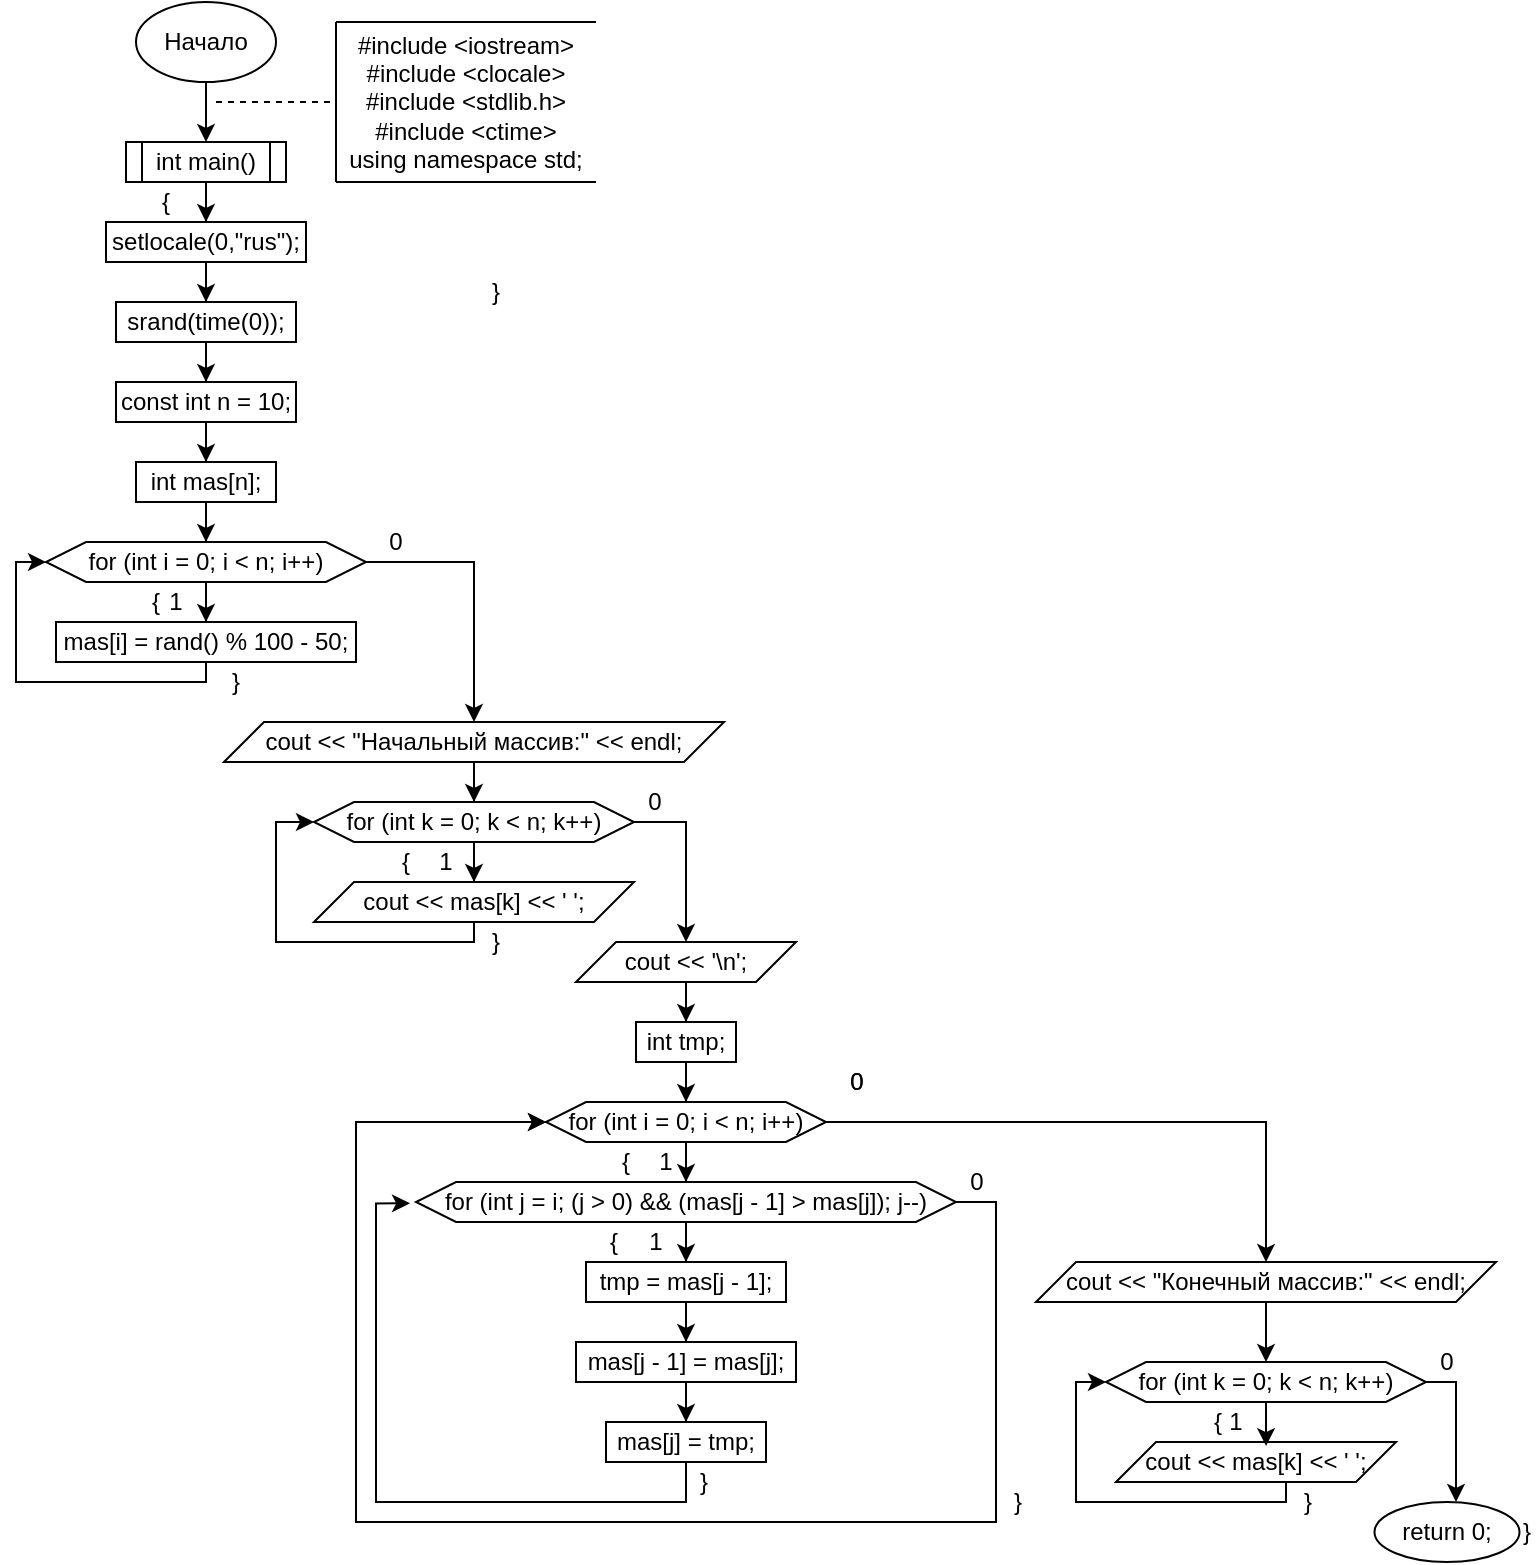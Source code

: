 <mxfile version="26.0.4">
  <diagram name="Страница — 1" id="wkYpkbcx60pAuh-b2wdD">
    <mxGraphModel dx="1050" dy="717" grid="1" gridSize="10" guides="1" tooltips="1" connect="1" arrows="1" fold="1" page="1" pageScale="1" pageWidth="827" pageHeight="1169" math="0" shadow="0">
      <root>
        <mxCell id="0" />
        <mxCell id="1" parent="0" />
        <mxCell id="b7Scjd0Z2R3FFszMgdHQ-4" style="edgeStyle=orthogonalEdgeStyle;rounded=0;orthogonalLoop=1;jettySize=auto;html=1;entryX=0.5;entryY=0;entryDx=0;entryDy=0;" parent="1" source="b7Scjd0Z2R3FFszMgdHQ-1" target="b7Scjd0Z2R3FFszMgdHQ-3" edge="1">
          <mxGeometry relative="1" as="geometry" />
        </mxCell>
        <mxCell id="b7Scjd0Z2R3FFszMgdHQ-1" value="Начало" style="ellipse;whiteSpace=wrap;html=1;" parent="1" vertex="1">
          <mxGeometry x="120" y="10" width="70" height="40" as="geometry" />
        </mxCell>
        <mxCell id="b7Scjd0Z2R3FFszMgdHQ-2" value="&lt;div&gt;#include &amp;lt;iostream&amp;gt;&lt;/div&gt;&lt;div&gt;#include &amp;lt;clocale&amp;gt;&lt;/div&gt;&lt;div&gt;#include &amp;lt;stdlib.h&amp;gt;&lt;/div&gt;&lt;div&gt;#include &amp;lt;ctime&amp;gt;&lt;/div&gt;&lt;div&gt;using namespace std;&lt;/div&gt;" style="text;html=1;align=center;verticalAlign=middle;whiteSpace=wrap;rounded=0;" parent="1" vertex="1">
          <mxGeometry x="220" y="20" width="130" height="80" as="geometry" />
        </mxCell>
        <mxCell id="b7Scjd0Z2R3FFszMgdHQ-13" style="edgeStyle=orthogonalEdgeStyle;rounded=0;orthogonalLoop=1;jettySize=auto;html=1;" parent="1" source="b7Scjd0Z2R3FFszMgdHQ-3" target="b7Scjd0Z2R3FFszMgdHQ-12" edge="1">
          <mxGeometry relative="1" as="geometry" />
        </mxCell>
        <mxCell id="b7Scjd0Z2R3FFszMgdHQ-3" value="int main()" style="shape=process;whiteSpace=wrap;html=1;backgroundOutline=1;" parent="1" vertex="1">
          <mxGeometry x="115" y="80" width="80" height="20" as="geometry" />
        </mxCell>
        <mxCell id="b7Scjd0Z2R3FFszMgdHQ-5" value="" style="endArrow=none;dashed=1;html=1;rounded=0;entryX=0;entryY=0.5;entryDx=0;entryDy=0;" parent="1" target="b7Scjd0Z2R3FFszMgdHQ-2" edge="1">
          <mxGeometry width="50" height="50" relative="1" as="geometry">
            <mxPoint x="160" y="60" as="sourcePoint" />
            <mxPoint x="290" y="140" as="targetPoint" />
          </mxGeometry>
        </mxCell>
        <mxCell id="b7Scjd0Z2R3FFszMgdHQ-6" value="" style="endArrow=none;html=1;rounded=0;entryX=0;entryY=0;entryDx=0;entryDy=0;exitX=0;exitY=1;exitDx=0;exitDy=0;" parent="1" source="b7Scjd0Z2R3FFszMgdHQ-2" target="b7Scjd0Z2R3FFszMgdHQ-2" edge="1">
          <mxGeometry width="50" height="50" relative="1" as="geometry">
            <mxPoint x="260" y="190" as="sourcePoint" />
            <mxPoint x="310" y="140" as="targetPoint" />
          </mxGeometry>
        </mxCell>
        <mxCell id="b7Scjd0Z2R3FFszMgdHQ-7" value="" style="endArrow=none;html=1;rounded=0;exitX=0;exitY=0;exitDx=0;exitDy=0;entryX=1;entryY=0;entryDx=0;entryDy=0;" parent="1" source="b7Scjd0Z2R3FFszMgdHQ-2" target="b7Scjd0Z2R3FFszMgdHQ-2" edge="1">
          <mxGeometry width="50" height="50" relative="1" as="geometry">
            <mxPoint x="250" y="200" as="sourcePoint" />
            <mxPoint x="300" y="150" as="targetPoint" />
          </mxGeometry>
        </mxCell>
        <mxCell id="b7Scjd0Z2R3FFszMgdHQ-8" value="" style="endArrow=none;html=1;rounded=0;exitX=0;exitY=1;exitDx=0;exitDy=0;entryX=1;entryY=1;entryDx=0;entryDy=0;" parent="1" source="b7Scjd0Z2R3FFszMgdHQ-2" target="b7Scjd0Z2R3FFszMgdHQ-2" edge="1">
          <mxGeometry width="50" height="50" relative="1" as="geometry">
            <mxPoint x="220" y="180" as="sourcePoint" />
            <mxPoint x="270" y="130" as="targetPoint" />
          </mxGeometry>
        </mxCell>
        <mxCell id="b7Scjd0Z2R3FFszMgdHQ-25" style="edgeStyle=orthogonalEdgeStyle;rounded=0;orthogonalLoop=1;jettySize=auto;html=1;entryX=0.5;entryY=0;entryDx=0;entryDy=0;" parent="1" source="b7Scjd0Z2R3FFszMgdHQ-9" target="b7Scjd0Z2R3FFszMgdHQ-19" edge="1">
          <mxGeometry relative="1" as="geometry" />
        </mxCell>
        <mxCell id="b7Scjd0Z2R3FFszMgdHQ-9" value="int mas[n];" style="rounded=0;whiteSpace=wrap;html=1;" parent="1" vertex="1">
          <mxGeometry x="120" y="240" width="70" height="20" as="geometry" />
        </mxCell>
        <mxCell id="b7Scjd0Z2R3FFszMgdHQ-16" style="edgeStyle=orthogonalEdgeStyle;rounded=0;orthogonalLoop=1;jettySize=auto;html=1;entryX=0.5;entryY=0;entryDx=0;entryDy=0;" parent="1" source="b7Scjd0Z2R3FFszMgdHQ-10" target="b7Scjd0Z2R3FFszMgdHQ-9" edge="1">
          <mxGeometry relative="1" as="geometry" />
        </mxCell>
        <mxCell id="b7Scjd0Z2R3FFszMgdHQ-10" value="const int n = 10;" style="rounded=0;whiteSpace=wrap;html=1;" parent="1" vertex="1">
          <mxGeometry x="110" y="200" width="90" height="20" as="geometry" />
        </mxCell>
        <mxCell id="b7Scjd0Z2R3FFszMgdHQ-15" style="edgeStyle=orthogonalEdgeStyle;rounded=0;orthogonalLoop=1;jettySize=auto;html=1;" parent="1" source="b7Scjd0Z2R3FFszMgdHQ-11" target="b7Scjd0Z2R3FFszMgdHQ-10" edge="1">
          <mxGeometry relative="1" as="geometry" />
        </mxCell>
        <mxCell id="b7Scjd0Z2R3FFszMgdHQ-11" value="srand(time(0));" style="rounded=0;whiteSpace=wrap;html=1;" parent="1" vertex="1">
          <mxGeometry x="110" y="160" width="90" height="20" as="geometry" />
        </mxCell>
        <mxCell id="b7Scjd0Z2R3FFszMgdHQ-14" style="edgeStyle=orthogonalEdgeStyle;rounded=0;orthogonalLoop=1;jettySize=auto;html=1;" parent="1" source="b7Scjd0Z2R3FFszMgdHQ-12" target="b7Scjd0Z2R3FFszMgdHQ-11" edge="1">
          <mxGeometry relative="1" as="geometry" />
        </mxCell>
        <mxCell id="b7Scjd0Z2R3FFszMgdHQ-12" value="setlocale(0,&quot;rus&quot;);" style="rounded=0;whiteSpace=wrap;html=1;" parent="1" vertex="1">
          <mxGeometry x="105" y="120" width="100" height="20" as="geometry" />
        </mxCell>
        <mxCell id="b7Scjd0Z2R3FFszMgdHQ-17" value="{" style="text;html=1;align=center;verticalAlign=middle;whiteSpace=wrap;rounded=0;" parent="1" vertex="1">
          <mxGeometry x="120" y="100" width="30" height="20" as="geometry" />
        </mxCell>
        <mxCell id="b7Scjd0Z2R3FFszMgdHQ-18" value="}" style="text;html=1;align=center;verticalAlign=middle;whiteSpace=wrap;rounded=0;" parent="1" vertex="1">
          <mxGeometry x="290" y="140" width="20" height="30" as="geometry" />
        </mxCell>
        <mxCell id="b7Scjd0Z2R3FFszMgdHQ-26" style="edgeStyle=orthogonalEdgeStyle;rounded=0;orthogonalLoop=1;jettySize=auto;html=1;entryX=0.5;entryY=0;entryDx=0;entryDy=0;" parent="1" source="b7Scjd0Z2R3FFszMgdHQ-19" target="b7Scjd0Z2R3FFszMgdHQ-20" edge="1">
          <mxGeometry relative="1" as="geometry" />
        </mxCell>
        <mxCell id="b7Scjd0Z2R3FFszMgdHQ-37" style="edgeStyle=orthogonalEdgeStyle;rounded=0;orthogonalLoop=1;jettySize=auto;html=1;entryX=0.5;entryY=0;entryDx=0;entryDy=0;" parent="1" source="b7Scjd0Z2R3FFszMgdHQ-19" target="b7Scjd0Z2R3FFszMgdHQ-33" edge="1">
          <mxGeometry relative="1" as="geometry">
            <Array as="points">
              <mxPoint x="289" y="290" />
            </Array>
          </mxGeometry>
        </mxCell>
        <mxCell id="b7Scjd0Z2R3FFszMgdHQ-19" value="for (int i = 0; i &amp;lt; n; i++)" style="shape=hexagon;perimeter=hexagonPerimeter2;whiteSpace=wrap;html=1;fixedSize=1;" parent="1" vertex="1">
          <mxGeometry x="75" y="280" width="160" height="20" as="geometry" />
        </mxCell>
        <mxCell id="b7Scjd0Z2R3FFszMgdHQ-27" style="edgeStyle=orthogonalEdgeStyle;rounded=0;orthogonalLoop=1;jettySize=auto;html=1;entryX=0;entryY=0.5;entryDx=0;entryDy=0;" parent="1" source="b7Scjd0Z2R3FFszMgdHQ-20" target="b7Scjd0Z2R3FFszMgdHQ-19" edge="1">
          <mxGeometry relative="1" as="geometry">
            <mxPoint x="60" y="290" as="targetPoint" />
            <Array as="points">
              <mxPoint x="155" y="350" />
              <mxPoint x="60" y="350" />
              <mxPoint x="60" y="290" />
            </Array>
          </mxGeometry>
        </mxCell>
        <mxCell id="b7Scjd0Z2R3FFszMgdHQ-20" value="mas[i] = rand() % 100 - 50;" style="rounded=0;whiteSpace=wrap;html=1;" parent="1" vertex="1">
          <mxGeometry x="80" y="320" width="150" height="20" as="geometry" />
        </mxCell>
        <mxCell id="b7Scjd0Z2R3FFszMgdHQ-28" value="1" style="text;html=1;align=center;verticalAlign=middle;whiteSpace=wrap;rounded=0;" parent="1" vertex="1">
          <mxGeometry x="130" y="300" width="20" height="20" as="geometry" />
        </mxCell>
        <mxCell id="b7Scjd0Z2R3FFszMgdHQ-29" value="{" style="text;html=1;align=center;verticalAlign=middle;whiteSpace=wrap;rounded=0;" parent="1" vertex="1">
          <mxGeometry x="120" y="300" width="20" height="20" as="geometry" />
        </mxCell>
        <mxCell id="b7Scjd0Z2R3FFszMgdHQ-43" style="edgeStyle=orthogonalEdgeStyle;rounded=0;orthogonalLoop=1;jettySize=auto;html=1;entryX=0.5;entryY=0;entryDx=0;entryDy=0;" parent="1" source="b7Scjd0Z2R3FFszMgdHQ-33" target="b7Scjd0Z2R3FFszMgdHQ-39" edge="1">
          <mxGeometry relative="1" as="geometry" />
        </mxCell>
        <mxCell id="b7Scjd0Z2R3FFszMgdHQ-33" value="cout &amp;lt;&amp;lt; &quot;Начальный массив:&quot; &amp;lt;&amp;lt; endl;" style="shape=parallelogram;perimeter=parallelogramPerimeter;whiteSpace=wrap;html=1;fixedSize=1;" parent="1" vertex="1">
          <mxGeometry x="164" y="370" width="250" height="20" as="geometry" />
        </mxCell>
        <mxCell id="b7Scjd0Z2R3FFszMgdHQ-34" value="}" style="text;html=1;align=center;verticalAlign=middle;whiteSpace=wrap;rounded=0;" parent="1" vertex="1">
          <mxGeometry x="160" y="340" width="20" height="20" as="geometry" />
        </mxCell>
        <mxCell id="b7Scjd0Z2R3FFszMgdHQ-36" value="0" style="text;html=1;align=center;verticalAlign=middle;whiteSpace=wrap;rounded=0;" parent="1" vertex="1">
          <mxGeometry x="235" y="270" width="30" height="20" as="geometry" />
        </mxCell>
        <mxCell id="b7Scjd0Z2R3FFszMgdHQ-44" style="edgeStyle=orthogonalEdgeStyle;rounded=0;orthogonalLoop=1;jettySize=auto;html=1;" parent="1" source="b7Scjd0Z2R3FFszMgdHQ-39" target="b7Scjd0Z2R3FFszMgdHQ-41" edge="1">
          <mxGeometry relative="1" as="geometry" />
        </mxCell>
        <mxCell id="b7Scjd0Z2R3FFszMgdHQ-50" style="edgeStyle=orthogonalEdgeStyle;rounded=0;orthogonalLoop=1;jettySize=auto;html=1;entryX=0.5;entryY=0;entryDx=0;entryDy=0;" parent="1" source="b7Scjd0Z2R3FFszMgdHQ-39" target="b7Scjd0Z2R3FFszMgdHQ-42" edge="1">
          <mxGeometry relative="1" as="geometry">
            <Array as="points">
              <mxPoint x="395" y="420" />
            </Array>
          </mxGeometry>
        </mxCell>
        <mxCell id="b7Scjd0Z2R3FFszMgdHQ-39" value="for (int k = 0; k &amp;lt; n; k++)" style="shape=hexagon;perimeter=hexagonPerimeter2;whiteSpace=wrap;html=1;fixedSize=1;" parent="1" vertex="1">
          <mxGeometry x="209" y="410" width="160" height="20" as="geometry" />
        </mxCell>
        <mxCell id="b7Scjd0Z2R3FFszMgdHQ-45" style="edgeStyle=orthogonalEdgeStyle;rounded=0;orthogonalLoop=1;jettySize=auto;html=1;entryX=0;entryY=0.5;entryDx=0;entryDy=0;" parent="1" source="b7Scjd0Z2R3FFszMgdHQ-41" target="b7Scjd0Z2R3FFszMgdHQ-39" edge="1">
          <mxGeometry relative="1" as="geometry">
            <mxPoint x="180" y="420" as="targetPoint" />
            <Array as="points">
              <mxPoint x="289" y="480" />
              <mxPoint x="190" y="480" />
              <mxPoint x="190" y="420" />
            </Array>
          </mxGeometry>
        </mxCell>
        <mxCell id="b7Scjd0Z2R3FFszMgdHQ-41" value="cout &amp;lt;&amp;lt; mas[k] &amp;lt;&amp;lt; &#39; &#39;;" style="shape=parallelogram;perimeter=parallelogramPerimeter;whiteSpace=wrap;html=1;fixedSize=1;" parent="1" vertex="1">
          <mxGeometry x="209" y="450" width="160" height="20" as="geometry" />
        </mxCell>
        <mxCell id="b7Scjd0Z2R3FFszMgdHQ-52" style="edgeStyle=orthogonalEdgeStyle;rounded=0;orthogonalLoop=1;jettySize=auto;html=1;" parent="1" source="b7Scjd0Z2R3FFszMgdHQ-42" target="b7Scjd0Z2R3FFszMgdHQ-51" edge="1">
          <mxGeometry relative="1" as="geometry" />
        </mxCell>
        <mxCell id="b7Scjd0Z2R3FFszMgdHQ-42" value="cout &amp;lt;&amp;lt; &#39;\n&#39;;" style="shape=parallelogram;perimeter=parallelogramPerimeter;whiteSpace=wrap;html=1;fixedSize=1;" parent="1" vertex="1">
          <mxGeometry x="340" y="480" width="110" height="20" as="geometry" />
        </mxCell>
        <mxCell id="b7Scjd0Z2R3FFszMgdHQ-46" value="{" style="text;html=1;align=center;verticalAlign=middle;whiteSpace=wrap;rounded=0;" parent="1" vertex="1">
          <mxGeometry x="245" y="430" width="20" height="20" as="geometry" />
        </mxCell>
        <mxCell id="b7Scjd0Z2R3FFszMgdHQ-47" value="1" style="text;html=1;align=center;verticalAlign=middle;whiteSpace=wrap;rounded=0;" parent="1" vertex="1">
          <mxGeometry x="265" y="430" width="20" height="20" as="geometry" />
        </mxCell>
        <mxCell id="b7Scjd0Z2R3FFszMgdHQ-48" value="0" style="text;html=1;align=center;verticalAlign=middle;whiteSpace=wrap;rounded=0;" parent="1" vertex="1">
          <mxGeometry x="369" y="400" width="21" height="20" as="geometry" />
        </mxCell>
        <mxCell id="b7Scjd0Z2R3FFszMgdHQ-49" value="}" style="text;html=1;align=center;verticalAlign=middle;whiteSpace=wrap;rounded=0;" parent="1" vertex="1">
          <mxGeometry x="290" y="470" width="20" height="20" as="geometry" />
        </mxCell>
        <mxCell id="wiZaFX8G--EhWy8yWrvN-3" style="edgeStyle=orthogonalEdgeStyle;rounded=0;orthogonalLoop=1;jettySize=auto;html=1;entryX=0.5;entryY=0;entryDx=0;entryDy=0;" parent="1" source="b7Scjd0Z2R3FFszMgdHQ-51" target="wiZaFX8G--EhWy8yWrvN-1" edge="1">
          <mxGeometry relative="1" as="geometry" />
        </mxCell>
        <mxCell id="b7Scjd0Z2R3FFszMgdHQ-51" value="int tmp;" style="rounded=0;whiteSpace=wrap;html=1;" parent="1" vertex="1">
          <mxGeometry x="370" y="520" width="50" height="20" as="geometry" />
        </mxCell>
        <mxCell id="b7Scjd0Z2R3FFszMgdHQ-89" style="edgeStyle=orthogonalEdgeStyle;rounded=0;orthogonalLoop=1;jettySize=auto;html=1;entryX=0.5;entryY=0;entryDx=0;entryDy=0;" parent="1" source="b7Scjd0Z2R3FFszMgdHQ-77" target="b7Scjd0Z2R3FFszMgdHQ-81" edge="1">
          <mxGeometry relative="1" as="geometry" />
        </mxCell>
        <mxCell id="b7Scjd0Z2R3FFszMgdHQ-77" value="cout &amp;lt;&amp;lt; &quot;Конечный массив:&quot; &amp;lt;&amp;lt; endl;" style="shape=parallelogram;perimeter=parallelogramPerimeter;whiteSpace=wrap;html=1;fixedSize=1;" parent="1" vertex="1">
          <mxGeometry x="570" y="640" width="230" height="20" as="geometry" />
        </mxCell>
        <mxCell id="b7Scjd0Z2R3FFszMgdHQ-80" style="edgeStyle=orthogonalEdgeStyle;rounded=0;orthogonalLoop=1;jettySize=auto;html=1;" parent="1" source="b7Scjd0Z2R3FFszMgdHQ-81" edge="1">
          <mxGeometry relative="1" as="geometry">
            <mxPoint x="780" y="760" as="targetPoint" />
            <Array as="points">
              <mxPoint x="780" y="700" />
            </Array>
          </mxGeometry>
        </mxCell>
        <mxCell id="b7Scjd0Z2R3FFszMgdHQ-81" value="for (int k = 0; k &amp;lt; n; k++)" style="shape=hexagon;perimeter=hexagonPerimeter2;whiteSpace=wrap;html=1;fixedSize=1;" parent="1" vertex="1">
          <mxGeometry x="605" y="690" width="160" height="20" as="geometry" />
        </mxCell>
        <mxCell id="b7Scjd0Z2R3FFszMgdHQ-82" style="edgeStyle=orthogonalEdgeStyle;rounded=0;orthogonalLoop=1;jettySize=auto;html=1;entryX=0;entryY=0.5;entryDx=0;entryDy=0;" parent="1" source="b7Scjd0Z2R3FFszMgdHQ-83" target="b7Scjd0Z2R3FFszMgdHQ-81" edge="1">
          <mxGeometry relative="1" as="geometry">
            <mxPoint x="586" y="700" as="targetPoint" />
            <Array as="points">
              <mxPoint x="695" y="760" />
              <mxPoint x="590" y="760" />
              <mxPoint x="590" y="700" />
            </Array>
          </mxGeometry>
        </mxCell>
        <mxCell id="b7Scjd0Z2R3FFszMgdHQ-83" value="cout &amp;lt;&amp;lt; mas[k] &amp;lt;&amp;lt; &#39; &#39;;" style="shape=parallelogram;perimeter=parallelogramPerimeter;whiteSpace=wrap;html=1;fixedSize=1;" parent="1" vertex="1">
          <mxGeometry x="610" y="730" width="140" height="20" as="geometry" />
        </mxCell>
        <mxCell id="b7Scjd0Z2R3FFszMgdHQ-84" value="{" style="text;html=1;align=center;verticalAlign=middle;whiteSpace=wrap;rounded=0;" parent="1" vertex="1">
          <mxGeometry x="651" y="710" width="20" height="20" as="geometry" />
        </mxCell>
        <mxCell id="b7Scjd0Z2R3FFszMgdHQ-85" value="1" style="text;html=1;align=center;verticalAlign=middle;whiteSpace=wrap;rounded=0;" parent="1" vertex="1">
          <mxGeometry x="660" y="710" width="20" height="20" as="geometry" />
        </mxCell>
        <mxCell id="b7Scjd0Z2R3FFszMgdHQ-86" value="0" style="text;html=1;align=center;verticalAlign=middle;whiteSpace=wrap;rounded=0;" parent="1" vertex="1">
          <mxGeometry x="765" y="680" width="21" height="20" as="geometry" />
        </mxCell>
        <mxCell id="b7Scjd0Z2R3FFszMgdHQ-87" value="}" style="text;html=1;align=center;verticalAlign=middle;whiteSpace=wrap;rounded=0;" parent="1" vertex="1">
          <mxGeometry x="696" y="750" width="20" height="20" as="geometry" />
        </mxCell>
        <mxCell id="b7Scjd0Z2R3FFszMgdHQ-90" value="return 0;" style="ellipse;whiteSpace=wrap;html=1;" parent="1" vertex="1">
          <mxGeometry x="739.24" y="760" width="72.52" height="30" as="geometry" />
        </mxCell>
        <mxCell id="b7Scjd0Z2R3FFszMgdHQ-91" value="}" style="text;html=1;align=center;verticalAlign=middle;whiteSpace=wrap;rounded=0;" parent="1" vertex="1">
          <mxGeometry x="811.76" y="765" width="7.48" height="20" as="geometry" />
        </mxCell>
        <mxCell id="wiZaFX8G--EhWy8yWrvN-4" style="edgeStyle=orthogonalEdgeStyle;rounded=0;orthogonalLoop=1;jettySize=auto;html=1;" parent="1" source="wiZaFX8G--EhWy8yWrvN-1" target="wiZaFX8G--EhWy8yWrvN-2" edge="1">
          <mxGeometry relative="1" as="geometry" />
        </mxCell>
        <mxCell id="wiZaFX8G--EhWy8yWrvN-28" style="edgeStyle=orthogonalEdgeStyle;rounded=0;orthogonalLoop=1;jettySize=auto;html=1;entryX=0.5;entryY=0;entryDx=0;entryDy=0;" parent="1" source="wiZaFX8G--EhWy8yWrvN-1" target="b7Scjd0Z2R3FFszMgdHQ-77" edge="1">
          <mxGeometry relative="1" as="geometry" />
        </mxCell>
        <mxCell id="wiZaFX8G--EhWy8yWrvN-1" value="for (int i = 0; i &amp;lt; n; i++)" style="shape=hexagon;perimeter=hexagonPerimeter2;whiteSpace=wrap;html=1;fixedSize=1;" parent="1" vertex="1">
          <mxGeometry x="325" y="560" width="140" height="20" as="geometry" />
        </mxCell>
        <mxCell id="wiZaFX8G--EhWy8yWrvN-8" style="edgeStyle=orthogonalEdgeStyle;rounded=0;orthogonalLoop=1;jettySize=auto;html=1;" parent="1" source="wiZaFX8G--EhWy8yWrvN-2" target="wiZaFX8G--EhWy8yWrvN-7" edge="1">
          <mxGeometry relative="1" as="geometry" />
        </mxCell>
        <mxCell id="wiZaFX8G--EhWy8yWrvN-20" style="edgeStyle=orthogonalEdgeStyle;rounded=0;orthogonalLoop=1;jettySize=auto;html=1;entryX=0;entryY=0.5;entryDx=0;entryDy=0;" parent="1" source="wiZaFX8G--EhWy8yWrvN-2" target="wiZaFX8G--EhWy8yWrvN-1" edge="1">
          <mxGeometry relative="1" as="geometry">
            <mxPoint x="230" y="560" as="targetPoint" />
            <Array as="points">
              <mxPoint x="550" y="610" />
              <mxPoint x="550" y="770" />
              <mxPoint x="230" y="770" />
              <mxPoint x="230" y="570" />
            </Array>
          </mxGeometry>
        </mxCell>
        <mxCell id="wiZaFX8G--EhWy8yWrvN-2" value="for (int j = i; (j &amp;gt; 0) &amp;amp;&amp;amp; (mas[j - 1] &amp;gt; mas[j]); j--)" style="shape=hexagon;perimeter=hexagonPerimeter2;whiteSpace=wrap;html=1;fixedSize=1;" parent="1" vertex="1">
          <mxGeometry x="260" y="600" width="270" height="20" as="geometry" />
        </mxCell>
        <mxCell id="wiZaFX8G--EhWy8yWrvN-11" style="edgeStyle=orthogonalEdgeStyle;rounded=0;orthogonalLoop=1;jettySize=auto;html=1;entryX=-0.011;entryY=0.533;entryDx=0;entryDy=0;entryPerimeter=0;" parent="1" source="wiZaFX8G--EhWy8yWrvN-5" target="wiZaFX8G--EhWy8yWrvN-2" edge="1">
          <mxGeometry relative="1" as="geometry">
            <mxPoint x="240" y="610" as="targetPoint" />
            <Array as="points">
              <mxPoint x="395" y="760" />
              <mxPoint x="240" y="760" />
              <mxPoint x="240" y="611" />
            </Array>
          </mxGeometry>
        </mxCell>
        <mxCell id="wiZaFX8G--EhWy8yWrvN-5" value="mas[j] = tmp;" style="rounded=0;whiteSpace=wrap;html=1;" parent="1" vertex="1">
          <mxGeometry x="355" y="720" width="80" height="20" as="geometry" />
        </mxCell>
        <mxCell id="wiZaFX8G--EhWy8yWrvN-10" style="edgeStyle=orthogonalEdgeStyle;rounded=0;orthogonalLoop=1;jettySize=auto;html=1;" parent="1" source="wiZaFX8G--EhWy8yWrvN-6" target="wiZaFX8G--EhWy8yWrvN-5" edge="1">
          <mxGeometry relative="1" as="geometry" />
        </mxCell>
        <mxCell id="wiZaFX8G--EhWy8yWrvN-6" value="mas[j - 1] = mas[j];" style="rounded=0;whiteSpace=wrap;html=1;" parent="1" vertex="1">
          <mxGeometry x="340" y="680" width="110" height="20" as="geometry" />
        </mxCell>
        <mxCell id="wiZaFX8G--EhWy8yWrvN-9" style="edgeStyle=orthogonalEdgeStyle;rounded=0;orthogonalLoop=1;jettySize=auto;html=1;entryX=0.5;entryY=0;entryDx=0;entryDy=0;" parent="1" source="wiZaFX8G--EhWy8yWrvN-7" target="wiZaFX8G--EhWy8yWrvN-6" edge="1">
          <mxGeometry relative="1" as="geometry" />
        </mxCell>
        <mxCell id="wiZaFX8G--EhWy8yWrvN-7" value="tmp = mas[j - 1];" style="rounded=0;whiteSpace=wrap;html=1;" parent="1" vertex="1">
          <mxGeometry x="345" y="640" width="100" height="20" as="geometry" />
        </mxCell>
        <mxCell id="wiZaFX8G--EhWy8yWrvN-12" value="{" style="text;html=1;align=center;verticalAlign=middle;whiteSpace=wrap;rounded=0;" parent="1" vertex="1">
          <mxGeometry x="349" y="620" width="20" height="20" as="geometry" />
        </mxCell>
        <mxCell id="wiZaFX8G--EhWy8yWrvN-13" value="1" style="text;html=1;align=center;verticalAlign=middle;whiteSpace=wrap;rounded=0;" parent="1" vertex="1">
          <mxGeometry x="370" y="620" width="20" height="20" as="geometry" />
        </mxCell>
        <mxCell id="wiZaFX8G--EhWy8yWrvN-14" value="1" style="text;html=1;align=center;verticalAlign=middle;whiteSpace=wrap;rounded=0;" parent="1" vertex="1">
          <mxGeometry x="380" y="580" width="10" height="20" as="geometry" />
        </mxCell>
        <mxCell id="wiZaFX8G--EhWy8yWrvN-17" value="{" style="text;html=1;align=center;verticalAlign=middle;whiteSpace=wrap;rounded=0;" parent="1" vertex="1">
          <mxGeometry x="355" y="580" width="20" height="20" as="geometry" />
        </mxCell>
        <mxCell id="wiZaFX8G--EhWy8yWrvN-18" value="0" style="text;html=1;align=center;verticalAlign=middle;whiteSpace=wrap;rounded=0;" parent="1" vertex="1">
          <mxGeometry x="470" y="540" width="21" height="20" as="geometry" />
        </mxCell>
        <mxCell id="wiZaFX8G--EhWy8yWrvN-19" value="}" style="text;html=1;align=center;verticalAlign=middle;whiteSpace=wrap;rounded=0;" parent="1" vertex="1">
          <mxGeometry x="394" y="740" width="20" height="20" as="geometry" />
        </mxCell>
        <mxCell id="wiZaFX8G--EhWy8yWrvN-21" style="edgeStyle=orthogonalEdgeStyle;rounded=0;orthogonalLoop=1;jettySize=auto;html=1;entryX=0;entryY=0.5;entryDx=0;entryDy=0;" parent="1" edge="1">
          <mxGeometry relative="1" as="geometry">
            <mxPoint x="325" y="570" as="targetPoint" />
            <mxPoint x="530" y="610" as="sourcePoint" />
            <Array as="points">
              <mxPoint x="550" y="610" />
              <mxPoint x="550" y="770" />
              <mxPoint x="230" y="770" />
              <mxPoint x="230" y="570" />
            </Array>
          </mxGeometry>
        </mxCell>
        <mxCell id="wiZaFX8G--EhWy8yWrvN-22" value="0" style="text;html=1;align=center;verticalAlign=middle;whiteSpace=wrap;rounded=0;" parent="1" vertex="1">
          <mxGeometry x="470" y="540" width="21" height="20" as="geometry" />
        </mxCell>
        <mxCell id="wiZaFX8G--EhWy8yWrvN-23" value="0" style="text;html=1;align=center;verticalAlign=middle;whiteSpace=wrap;rounded=0;" parent="1" vertex="1">
          <mxGeometry x="530" y="590" width="21" height="20" as="geometry" />
        </mxCell>
        <mxCell id="wiZaFX8G--EhWy8yWrvN-24" style="edgeStyle=orthogonalEdgeStyle;rounded=0;orthogonalLoop=1;jettySize=auto;html=1;entryX=0.536;entryY=0.103;entryDx=0;entryDy=0;entryPerimeter=0;" parent="1" source="b7Scjd0Z2R3FFszMgdHQ-81" target="b7Scjd0Z2R3FFszMgdHQ-83" edge="1">
          <mxGeometry relative="1" as="geometry" />
        </mxCell>
        <mxCell id="IlHeyLw2zOLiGjRCFCaR-1" value="}" style="text;html=1;align=center;verticalAlign=middle;whiteSpace=wrap;rounded=0;" vertex="1" parent="1">
          <mxGeometry x="551" y="750" width="20" height="20" as="geometry" />
        </mxCell>
      </root>
    </mxGraphModel>
  </diagram>
</mxfile>
